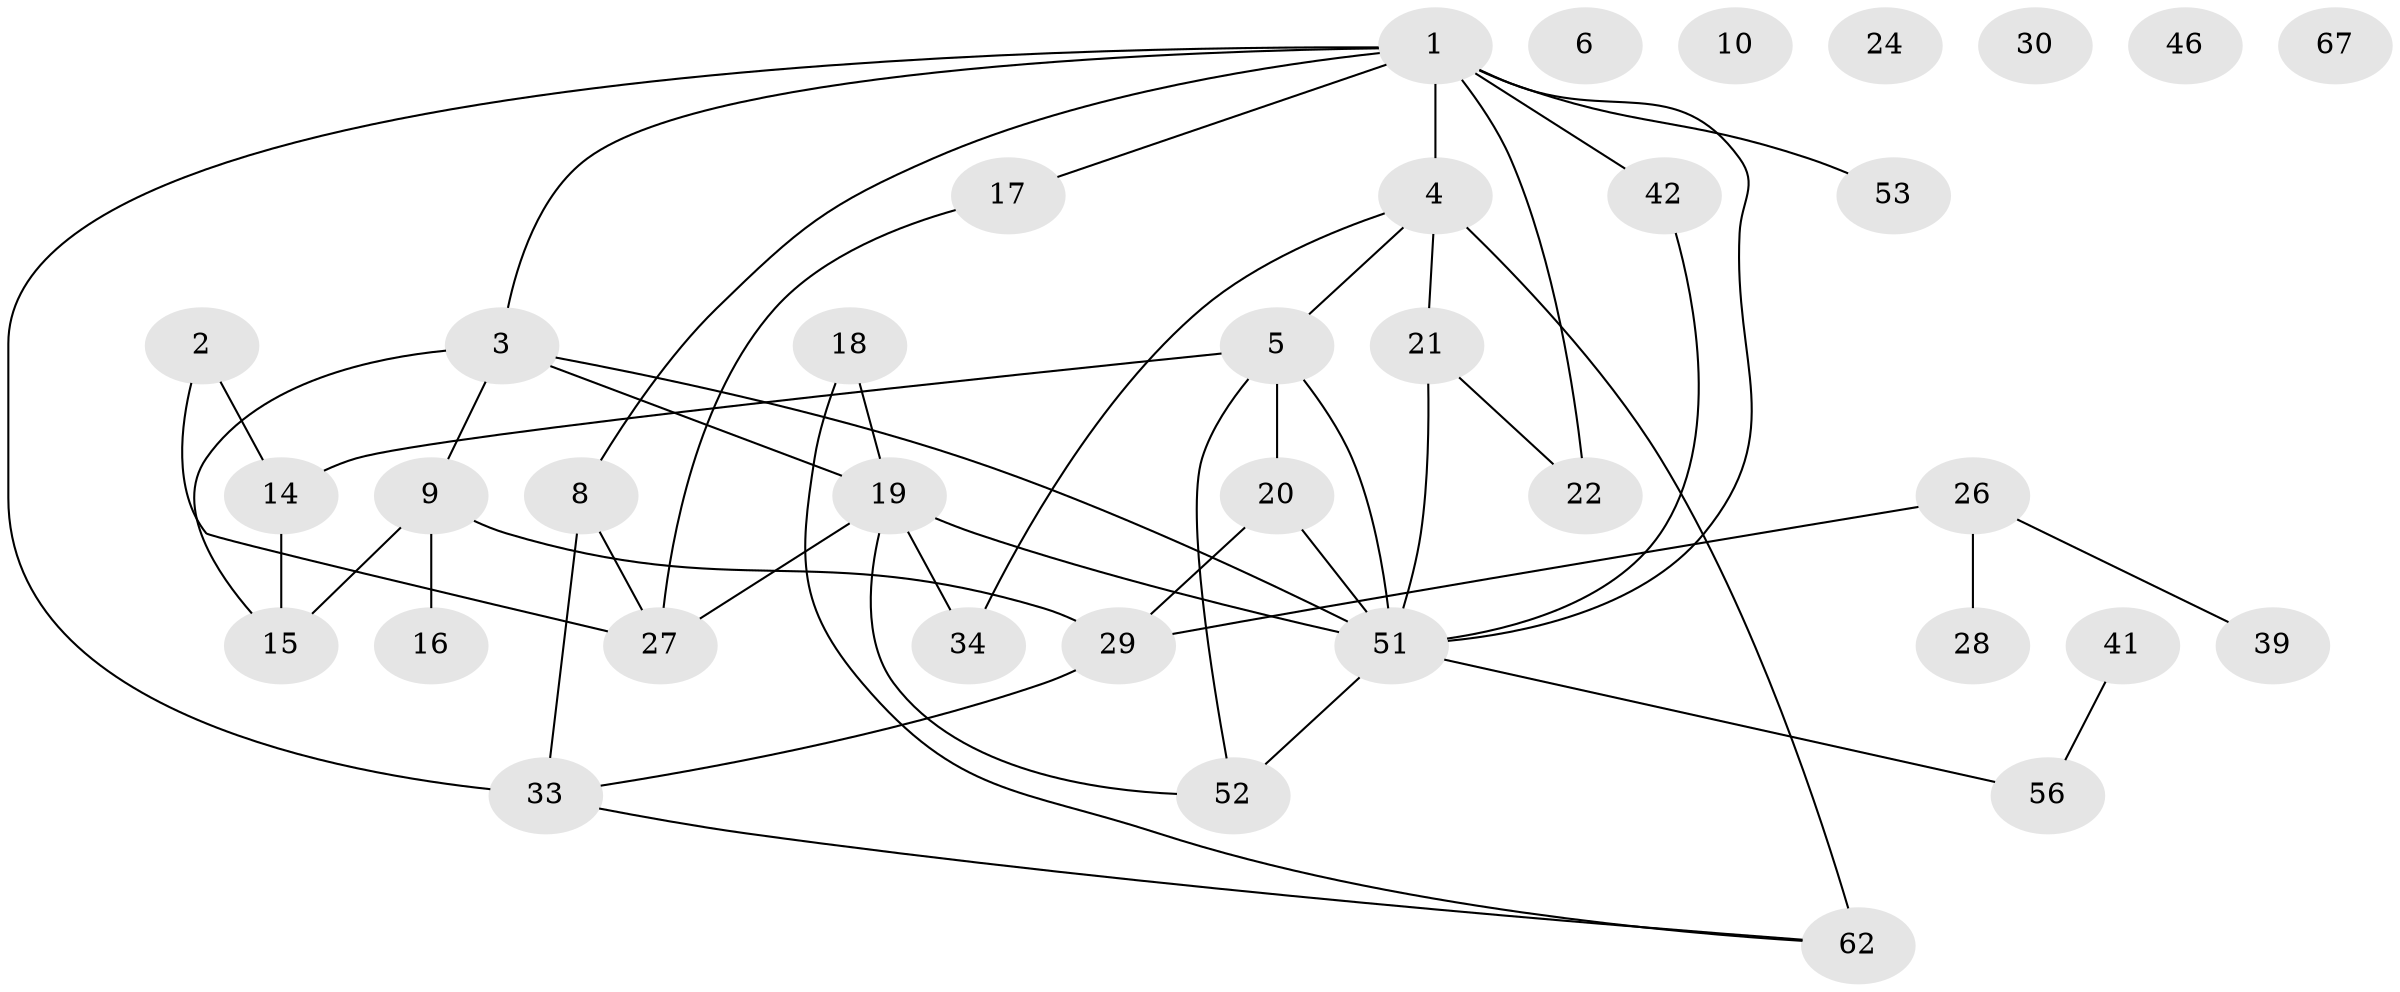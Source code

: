 // original degree distribution, {4: 0.1232876712328767, 2: 0.2876712328767123, 3: 0.2465753424657534, 5: 0.0547945205479452, 0: 0.0821917808219178, 1: 0.1506849315068493, 6: 0.0410958904109589, 7: 0.0136986301369863}
// Generated by graph-tools (version 1.1) at 2025/13/03/09/25 04:13:06]
// undirected, 36 vertices, 49 edges
graph export_dot {
graph [start="1"]
  node [color=gray90,style=filled];
  1 [super="+37+11"];
  2;
  3 [super="+31+7"];
  4 [super="+45+12"];
  5 [super="+13+66"];
  6;
  8 [super="+54+60"];
  9 [super="+48+23"];
  10;
  14;
  15 [super="+59"];
  16 [super="+25"];
  17 [super="+68+38"];
  18 [super="+32+49"];
  19 [super="+40"];
  20;
  21;
  22;
  24;
  26 [super="+35"];
  27 [super="+36"];
  28;
  29 [super="+55"];
  30;
  33 [super="+44"];
  34;
  39;
  41 [super="+47"];
  42 [super="+50+43"];
  46;
  51 [super="+61+63"];
  52;
  53;
  56 [super="+58"];
  62 [super="+65"];
  67;
  1 -- 8;
  1 -- 42 [weight=2];
  1 -- 33;
  1 -- 3;
  1 -- 4 [weight=3];
  1 -- 51;
  1 -- 53;
  1 -- 17;
  1 -- 22;
  2 -- 14;
  2 -- 27;
  3 -- 51;
  3 -- 15;
  3 -- 9;
  3 -- 19;
  4 -- 62 [weight=3];
  4 -- 34;
  4 -- 21;
  4 -- 5;
  5 -- 14;
  5 -- 52;
  5 -- 51;
  5 -- 20;
  8 -- 27;
  8 -- 33 [weight=2];
  9 -- 16 [weight=2];
  9 -- 15;
  9 -- 29;
  14 -- 15;
  17 -- 27;
  18 -- 62;
  18 -- 19;
  19 -- 52;
  19 -- 34;
  19 -- 51;
  19 -- 27;
  20 -- 51;
  20 -- 29;
  21 -- 22;
  21 -- 51;
  26 -- 28;
  26 -- 29;
  26 -- 39;
  29 -- 33;
  33 -- 62;
  41 -- 56;
  42 -- 51;
  51 -- 52;
  51 -- 56;
}
